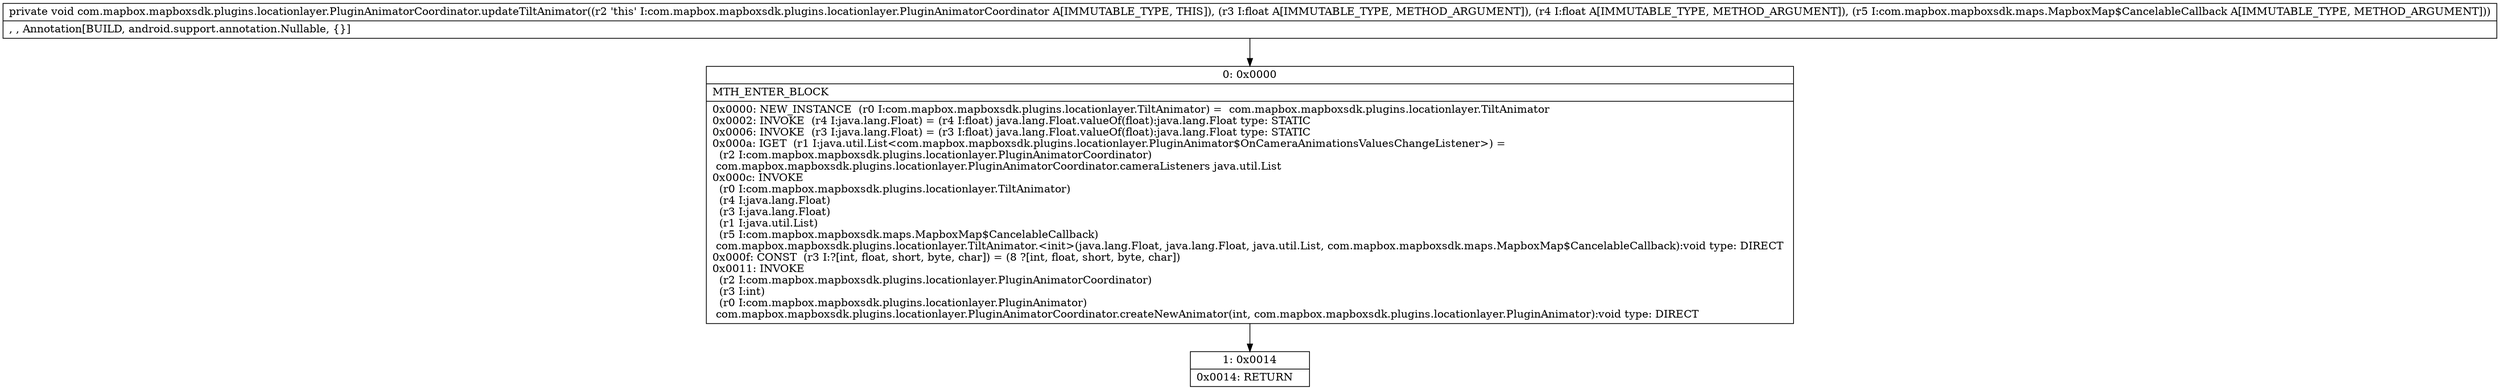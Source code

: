 digraph "CFG forcom.mapbox.mapboxsdk.plugins.locationlayer.PluginAnimatorCoordinator.updateTiltAnimator(FFLcom\/mapbox\/mapboxsdk\/maps\/MapboxMap$CancelableCallback;)V" {
Node_0 [shape=record,label="{0\:\ 0x0000|MTH_ENTER_BLOCK\l|0x0000: NEW_INSTANCE  (r0 I:com.mapbox.mapboxsdk.plugins.locationlayer.TiltAnimator) =  com.mapbox.mapboxsdk.plugins.locationlayer.TiltAnimator \l0x0002: INVOKE  (r4 I:java.lang.Float) = (r4 I:float) java.lang.Float.valueOf(float):java.lang.Float type: STATIC \l0x0006: INVOKE  (r3 I:java.lang.Float) = (r3 I:float) java.lang.Float.valueOf(float):java.lang.Float type: STATIC \l0x000a: IGET  (r1 I:java.util.List\<com.mapbox.mapboxsdk.plugins.locationlayer.PluginAnimator$OnCameraAnimationsValuesChangeListener\>) = \l  (r2 I:com.mapbox.mapboxsdk.plugins.locationlayer.PluginAnimatorCoordinator)\l com.mapbox.mapboxsdk.plugins.locationlayer.PluginAnimatorCoordinator.cameraListeners java.util.List \l0x000c: INVOKE  \l  (r0 I:com.mapbox.mapboxsdk.plugins.locationlayer.TiltAnimator)\l  (r4 I:java.lang.Float)\l  (r3 I:java.lang.Float)\l  (r1 I:java.util.List)\l  (r5 I:com.mapbox.mapboxsdk.maps.MapboxMap$CancelableCallback)\l com.mapbox.mapboxsdk.plugins.locationlayer.TiltAnimator.\<init\>(java.lang.Float, java.lang.Float, java.util.List, com.mapbox.mapboxsdk.maps.MapboxMap$CancelableCallback):void type: DIRECT \l0x000f: CONST  (r3 I:?[int, float, short, byte, char]) = (8 ?[int, float, short, byte, char]) \l0x0011: INVOKE  \l  (r2 I:com.mapbox.mapboxsdk.plugins.locationlayer.PluginAnimatorCoordinator)\l  (r3 I:int)\l  (r0 I:com.mapbox.mapboxsdk.plugins.locationlayer.PluginAnimator)\l com.mapbox.mapboxsdk.plugins.locationlayer.PluginAnimatorCoordinator.createNewAnimator(int, com.mapbox.mapboxsdk.plugins.locationlayer.PluginAnimator):void type: DIRECT \l}"];
Node_1 [shape=record,label="{1\:\ 0x0014|0x0014: RETURN   \l}"];
MethodNode[shape=record,label="{private void com.mapbox.mapboxsdk.plugins.locationlayer.PluginAnimatorCoordinator.updateTiltAnimator((r2 'this' I:com.mapbox.mapboxsdk.plugins.locationlayer.PluginAnimatorCoordinator A[IMMUTABLE_TYPE, THIS]), (r3 I:float A[IMMUTABLE_TYPE, METHOD_ARGUMENT]), (r4 I:float A[IMMUTABLE_TYPE, METHOD_ARGUMENT]), (r5 I:com.mapbox.mapboxsdk.maps.MapboxMap$CancelableCallback A[IMMUTABLE_TYPE, METHOD_ARGUMENT]))  | , , Annotation[BUILD, android.support.annotation.Nullable, \{\}]\l}"];
MethodNode -> Node_0;
Node_0 -> Node_1;
}

